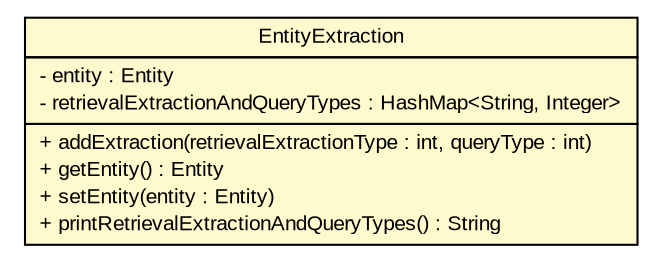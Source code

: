 #!/usr/local/bin/dot
#
# Class diagram 
# Generated by UMLGraph version 5.2 (http://www.umlgraph.org/)
#

digraph G {
	edge [fontname="arial",fontsize=10,labelfontname="arial",labelfontsize=10];
	node [fontname="arial",fontsize=10,shape=plaintext];
	nodesep=0.25;
	ranksep=0.5;
	// tud.iir.extraction.entity.EntityExtraction
	c26229 [label=<<table title="tud.iir.extraction.entity.EntityExtraction" border="0" cellborder="1" cellspacing="0" cellpadding="2" port="p" bgcolor="lemonChiffon" href="./EntityExtraction.html">
		<tr><td><table border="0" cellspacing="0" cellpadding="1">
<tr><td align="center" balign="center"> EntityExtraction </td></tr>
		</table></td></tr>
		<tr><td><table border="0" cellspacing="0" cellpadding="1">
<tr><td align="left" balign="left"> - entity : Entity </td></tr>
<tr><td align="left" balign="left"> - retrievalExtractionAndQueryTypes : HashMap&lt;String, Integer&gt; </td></tr>
		</table></td></tr>
		<tr><td><table border="0" cellspacing="0" cellpadding="1">
<tr><td align="left" balign="left"> + addExtraction(retrievalExtractionType : int, queryType : int) </td></tr>
<tr><td align="left" balign="left"> + getEntity() : Entity </td></tr>
<tr><td align="left" balign="left"> + setEntity(entity : Entity) </td></tr>
<tr><td align="left" balign="left"> + printRetrievalExtractionAndQueryTypes() : String </td></tr>
		</table></td></tr>
		</table>>, fontname="arial", fontcolor="black", fontsize=10.0];
}

